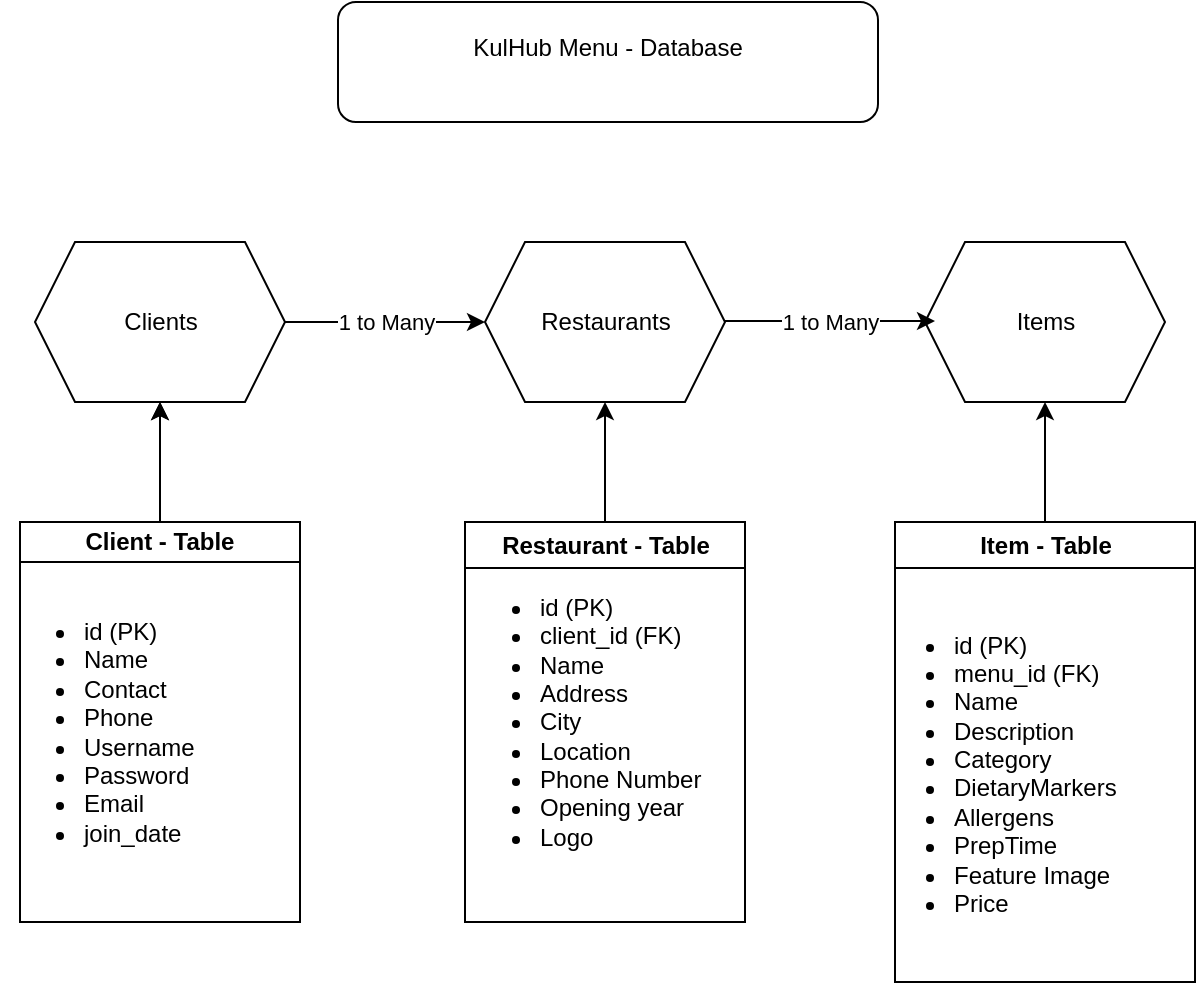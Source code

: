 <mxfile version="24.8.3" pages="2">
  <diagram name="Database" id="9MMG_2G0Yt7nGfpKREVp">
    <mxGraphModel dx="1434" dy="738" grid="1" gridSize="10" guides="1" tooltips="1" connect="1" arrows="1" fold="1" page="1" pageScale="1" pageWidth="850" pageHeight="1100" math="0" shadow="0">
      <root>
        <mxCell id="0" />
        <mxCell id="1" parent="0" />
        <mxCell id="1DHNC821SW-QfmZqxFmz-1" value="KulHub Menu -&amp;nbsp;&lt;span style=&quot;background-color: initial;&quot;&gt;Database&lt;/span&gt;&lt;div&gt;&lt;div&gt;&lt;br&gt;&lt;/div&gt;&lt;/div&gt;" style="rounded=1;whiteSpace=wrap;html=1;" parent="1" vertex="1">
          <mxGeometry x="290" y="60" width="270" height="60" as="geometry" />
        </mxCell>
        <mxCell id="1DHNC821SW-QfmZqxFmz-2" value="Restaurants" style="shape=hexagon;perimeter=hexagonPerimeter2;whiteSpace=wrap;html=1;fixedSize=1;" parent="1" vertex="1">
          <mxGeometry x="363.5" y="180" width="120" height="80" as="geometry" />
        </mxCell>
        <mxCell id="1DHNC821SW-QfmZqxFmz-3" value="Clients" style="shape=hexagon;perimeter=hexagonPerimeter2;whiteSpace=wrap;html=1;fixedSize=1;" parent="1" vertex="1">
          <mxGeometry x="138.5" y="180" width="125" height="80" as="geometry" />
        </mxCell>
        <mxCell id="1DHNC821SW-QfmZqxFmz-5" value="Items" style="shape=hexagon;perimeter=hexagonPerimeter2;whiteSpace=wrap;html=1;fixedSize=1;" parent="1" vertex="1">
          <mxGeometry x="583.5" y="180" width="120" height="80" as="geometry" />
        </mxCell>
        <mxCell id="1DHNC821SW-QfmZqxFmz-6" value="1 to Many" style="endArrow=classic;html=1;rounded=0;exitX=1;exitY=0.5;exitDx=0;exitDy=0;entryX=0;entryY=0.5;entryDx=0;entryDy=0;" parent="1" source="1DHNC821SW-QfmZqxFmz-3" target="1DHNC821SW-QfmZqxFmz-2" edge="1">
          <mxGeometry width="50" height="50" relative="1" as="geometry">
            <mxPoint x="398.5" y="350" as="sourcePoint" />
            <mxPoint x="448.5" y="300" as="targetPoint" />
          </mxGeometry>
        </mxCell>
        <mxCell id="1DHNC821SW-QfmZqxFmz-7" value="1 to Many" style="endArrow=classic;html=1;rounded=0;exitX=1;exitY=0.5;exitDx=0;exitDy=0;entryX=0;entryY=0.494;entryDx=0;entryDy=0;entryPerimeter=0;" parent="1" edge="1">
          <mxGeometry width="50" height="50" relative="1" as="geometry">
            <mxPoint x="483.5" y="219.5" as="sourcePoint" />
            <mxPoint x="588.5" y="219.52" as="targetPoint" />
          </mxGeometry>
        </mxCell>
        <mxCell id="p-pk422YfAuvVJbVOgzZ-10" value="" style="edgeStyle=orthogonalEdgeStyle;rounded=0;orthogonalLoop=1;jettySize=auto;html=1;" parent="1" source="1DHNC821SW-QfmZqxFmz-10" target="1DHNC821SW-QfmZqxFmz-3" edge="1">
          <mxGeometry relative="1" as="geometry" />
        </mxCell>
        <mxCell id="1DHNC821SW-QfmZqxFmz-10" value="Client - Table" style="swimlane;whiteSpace=wrap;html=1;startSize=20;" parent="1" vertex="1">
          <mxGeometry x="131" y="320" width="140" height="200" as="geometry">
            <mxRectangle x="10" y="250" width="110" height="30" as="alternateBounds" />
          </mxGeometry>
        </mxCell>
        <mxCell id="1DHNC821SW-QfmZqxFmz-16" value="&lt;ul&gt;&lt;li&gt;id (PK)&lt;/li&gt;&lt;li&gt;Name&lt;/li&gt;&lt;li&gt;Contact&lt;/li&gt;&lt;li&gt;Phone&lt;/li&gt;&lt;li&gt;Username&lt;/li&gt;&lt;li&gt;Password&lt;/li&gt;&lt;li&gt;Email&lt;/li&gt;&lt;li&gt;join_date&lt;/li&gt;&lt;/ul&gt;" style="text;strokeColor=none;fillColor=none;html=1;whiteSpace=wrap;verticalAlign=middle;overflow=hidden;" parent="1DHNC821SW-QfmZqxFmz-10" vertex="1">
          <mxGeometry x="-10" y="20" width="150" height="170" as="geometry" />
        </mxCell>
        <mxCell id="p-pk422YfAuvVJbVOgzZ-11" style="edgeStyle=orthogonalEdgeStyle;rounded=0;orthogonalLoop=1;jettySize=auto;html=1;entryX=0.5;entryY=1;entryDx=0;entryDy=0;" parent="1" source="1DHNC821SW-QfmZqxFmz-11" target="1DHNC821SW-QfmZqxFmz-2" edge="1">
          <mxGeometry relative="1" as="geometry" />
        </mxCell>
        <mxCell id="1DHNC821SW-QfmZqxFmz-11" value="Restaurant - Table" style="swimlane;whiteSpace=wrap;html=1;" parent="1" vertex="1">
          <mxGeometry x="353.5" y="320" width="140" height="200" as="geometry" />
        </mxCell>
        <mxCell id="1DHNC821SW-QfmZqxFmz-17" value="&lt;ul&gt;&lt;li&gt;id (PK)&lt;/li&gt;&lt;li&gt;&lt;span style=&quot;background-color: initial;&quot;&gt;client_id (FK)&lt;/span&gt;&lt;br&gt;&lt;/li&gt;&lt;li&gt;&lt;span style=&quot;background-color: initial;&quot;&gt;Name&lt;/span&gt;&lt;/li&gt;&lt;li&gt;&lt;span style=&quot;background-color: initial;&quot;&gt;Address&lt;/span&gt;&lt;/li&gt;&lt;li&gt;City&lt;/li&gt;&lt;li&gt;Location&lt;/li&gt;&lt;li&gt;Phone Number&lt;/li&gt;&lt;li&gt;Opening year&lt;/li&gt;&lt;li&gt;Logo&lt;/li&gt;&lt;/ul&gt;" style="text;strokeColor=none;fillColor=none;html=1;whiteSpace=wrap;verticalAlign=middle;overflow=hidden;" parent="1DHNC821SW-QfmZqxFmz-11" vertex="1">
          <mxGeometry x="-5" y="15" width="135" height="170" as="geometry" />
        </mxCell>
        <mxCell id="p-pk422YfAuvVJbVOgzZ-15" style="edgeStyle=orthogonalEdgeStyle;rounded=0;orthogonalLoop=1;jettySize=auto;html=1;entryX=0.5;entryY=1;entryDx=0;entryDy=0;" parent="1" source="1DHNC821SW-QfmZqxFmz-13" target="1DHNC821SW-QfmZqxFmz-5" edge="1">
          <mxGeometry relative="1" as="geometry" />
        </mxCell>
        <mxCell id="1DHNC821SW-QfmZqxFmz-13" value="Item&lt;span style=&quot;background-color: initial;&quot;&gt;&amp;nbsp;- Table&lt;/span&gt;" style="swimlane;whiteSpace=wrap;html=1;startSize=23;" parent="1" vertex="1">
          <mxGeometry x="568.5" y="320" width="150" height="230" as="geometry" />
        </mxCell>
        <mxCell id="1DHNC821SW-QfmZqxFmz-19" value="&lt;ul&gt;&lt;li&gt;id (PK)&lt;/li&gt;&lt;li&gt;&lt;span style=&quot;background-color: initial;&quot;&gt;menu_id (FK)&lt;/span&gt;&lt;br&gt;&lt;/li&gt;&lt;li&gt;&lt;span style=&quot;background-color: initial;&quot;&gt;Name&lt;/span&gt;&lt;/li&gt;&lt;li&gt;&lt;span style=&quot;background-color: initial;&quot;&gt;Description&lt;/span&gt;&lt;/li&gt;&lt;li&gt;Category&lt;/li&gt;&lt;li&gt;DietaryMarkers&lt;/li&gt;&lt;li&gt;Allergens&lt;/li&gt;&lt;li&gt;PrepTime&lt;/li&gt;&lt;li&gt;Feature Image&lt;/li&gt;&lt;li&gt;Price&lt;/li&gt;&lt;/ul&gt;" style="text;strokeColor=none;fillColor=none;html=1;whiteSpace=wrap;verticalAlign=middle;overflow=hidden;" parent="1DHNC821SW-QfmZqxFmz-13" vertex="1">
          <mxGeometry x="-12.5" y="40" width="165" height="170" as="geometry" />
        </mxCell>
        <mxCell id="p-pk422YfAuvVJbVOgzZ-9" style="edgeStyle=orthogonalEdgeStyle;rounded=0;orthogonalLoop=1;jettySize=auto;html=1;exitX=0.5;exitY=0;exitDx=0;exitDy=0;" parent="1" source="1DHNC821SW-QfmZqxFmz-10" target="1DHNC821SW-QfmZqxFmz-3" edge="1">
          <mxGeometry relative="1" as="geometry" />
        </mxCell>
      </root>
    </mxGraphModel>
  </diagram>
  <diagram id="Mpr5ZxKEMKbfntcZ3qme" name="WebFlow">
    <mxGraphModel dx="1434" dy="738" grid="1" gridSize="10" guides="1" tooltips="1" connect="1" arrows="1" fold="1" page="1" pageScale="1" pageWidth="850" pageHeight="1100" math="0" shadow="0">
      <root>
        <mxCell id="0" />
        <mxCell id="1" parent="0" />
        <mxCell id="wUqeUsjPRpjKs_IRO8H6-1" value="EatMe Menu -&amp;nbsp;&lt;span style=&quot;background-color: initial;&quot;&gt;WebApp&lt;/span&gt;&lt;div&gt;&lt;div&gt;&lt;br&gt;&lt;/div&gt;&lt;/div&gt;" style="rounded=1;whiteSpace=wrap;html=1;" vertex="1" parent="1">
          <mxGeometry x="290" y="20" width="270" height="60" as="geometry" />
        </mxCell>
        <mxCell id="3fuu7r0zYTK_xtamL3o9-1" value="" style="whiteSpace=wrap;html=1;aspect=fixed;" vertex="1" parent="1">
          <mxGeometry x="40" y="120" width="210" height="210" as="geometry" />
        </mxCell>
      </root>
    </mxGraphModel>
  </diagram>
</mxfile>

